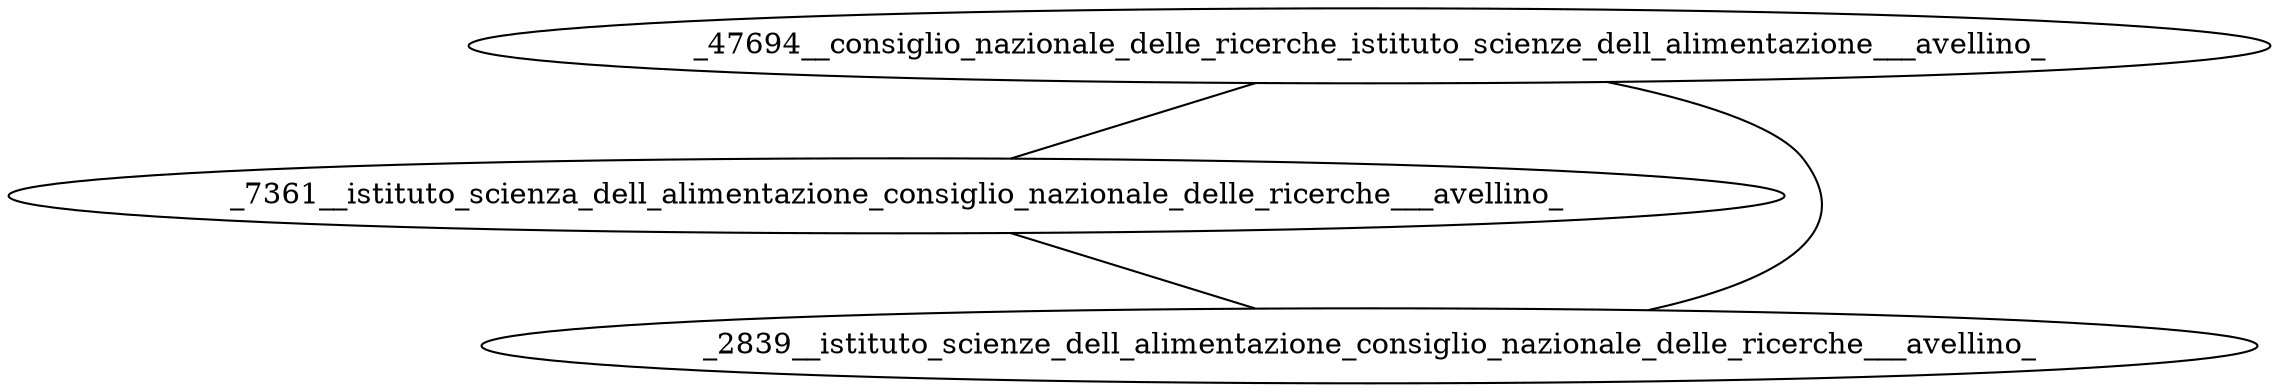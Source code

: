 graph {
_47694__consiglio_nazionale_delle_ricerche_istituto_scienze_dell_alimentazione___avellino_ -- _7361__istituto_scienza_dell_alimentazione_consiglio_nazionale_delle_ricerche___avellino_
_7361__istituto_scienza_dell_alimentazione_consiglio_nazionale_delle_ricerche___avellino_ -- _2839__istituto_scienze_dell_alimentazione_consiglio_nazionale_delle_ricerche___avellino_
_2839__istituto_scienze_dell_alimentazione_consiglio_nazionale_delle_ricerche___avellino_ -- _47694__consiglio_nazionale_delle_ricerche_istituto_scienze_dell_alimentazione___avellino_
}